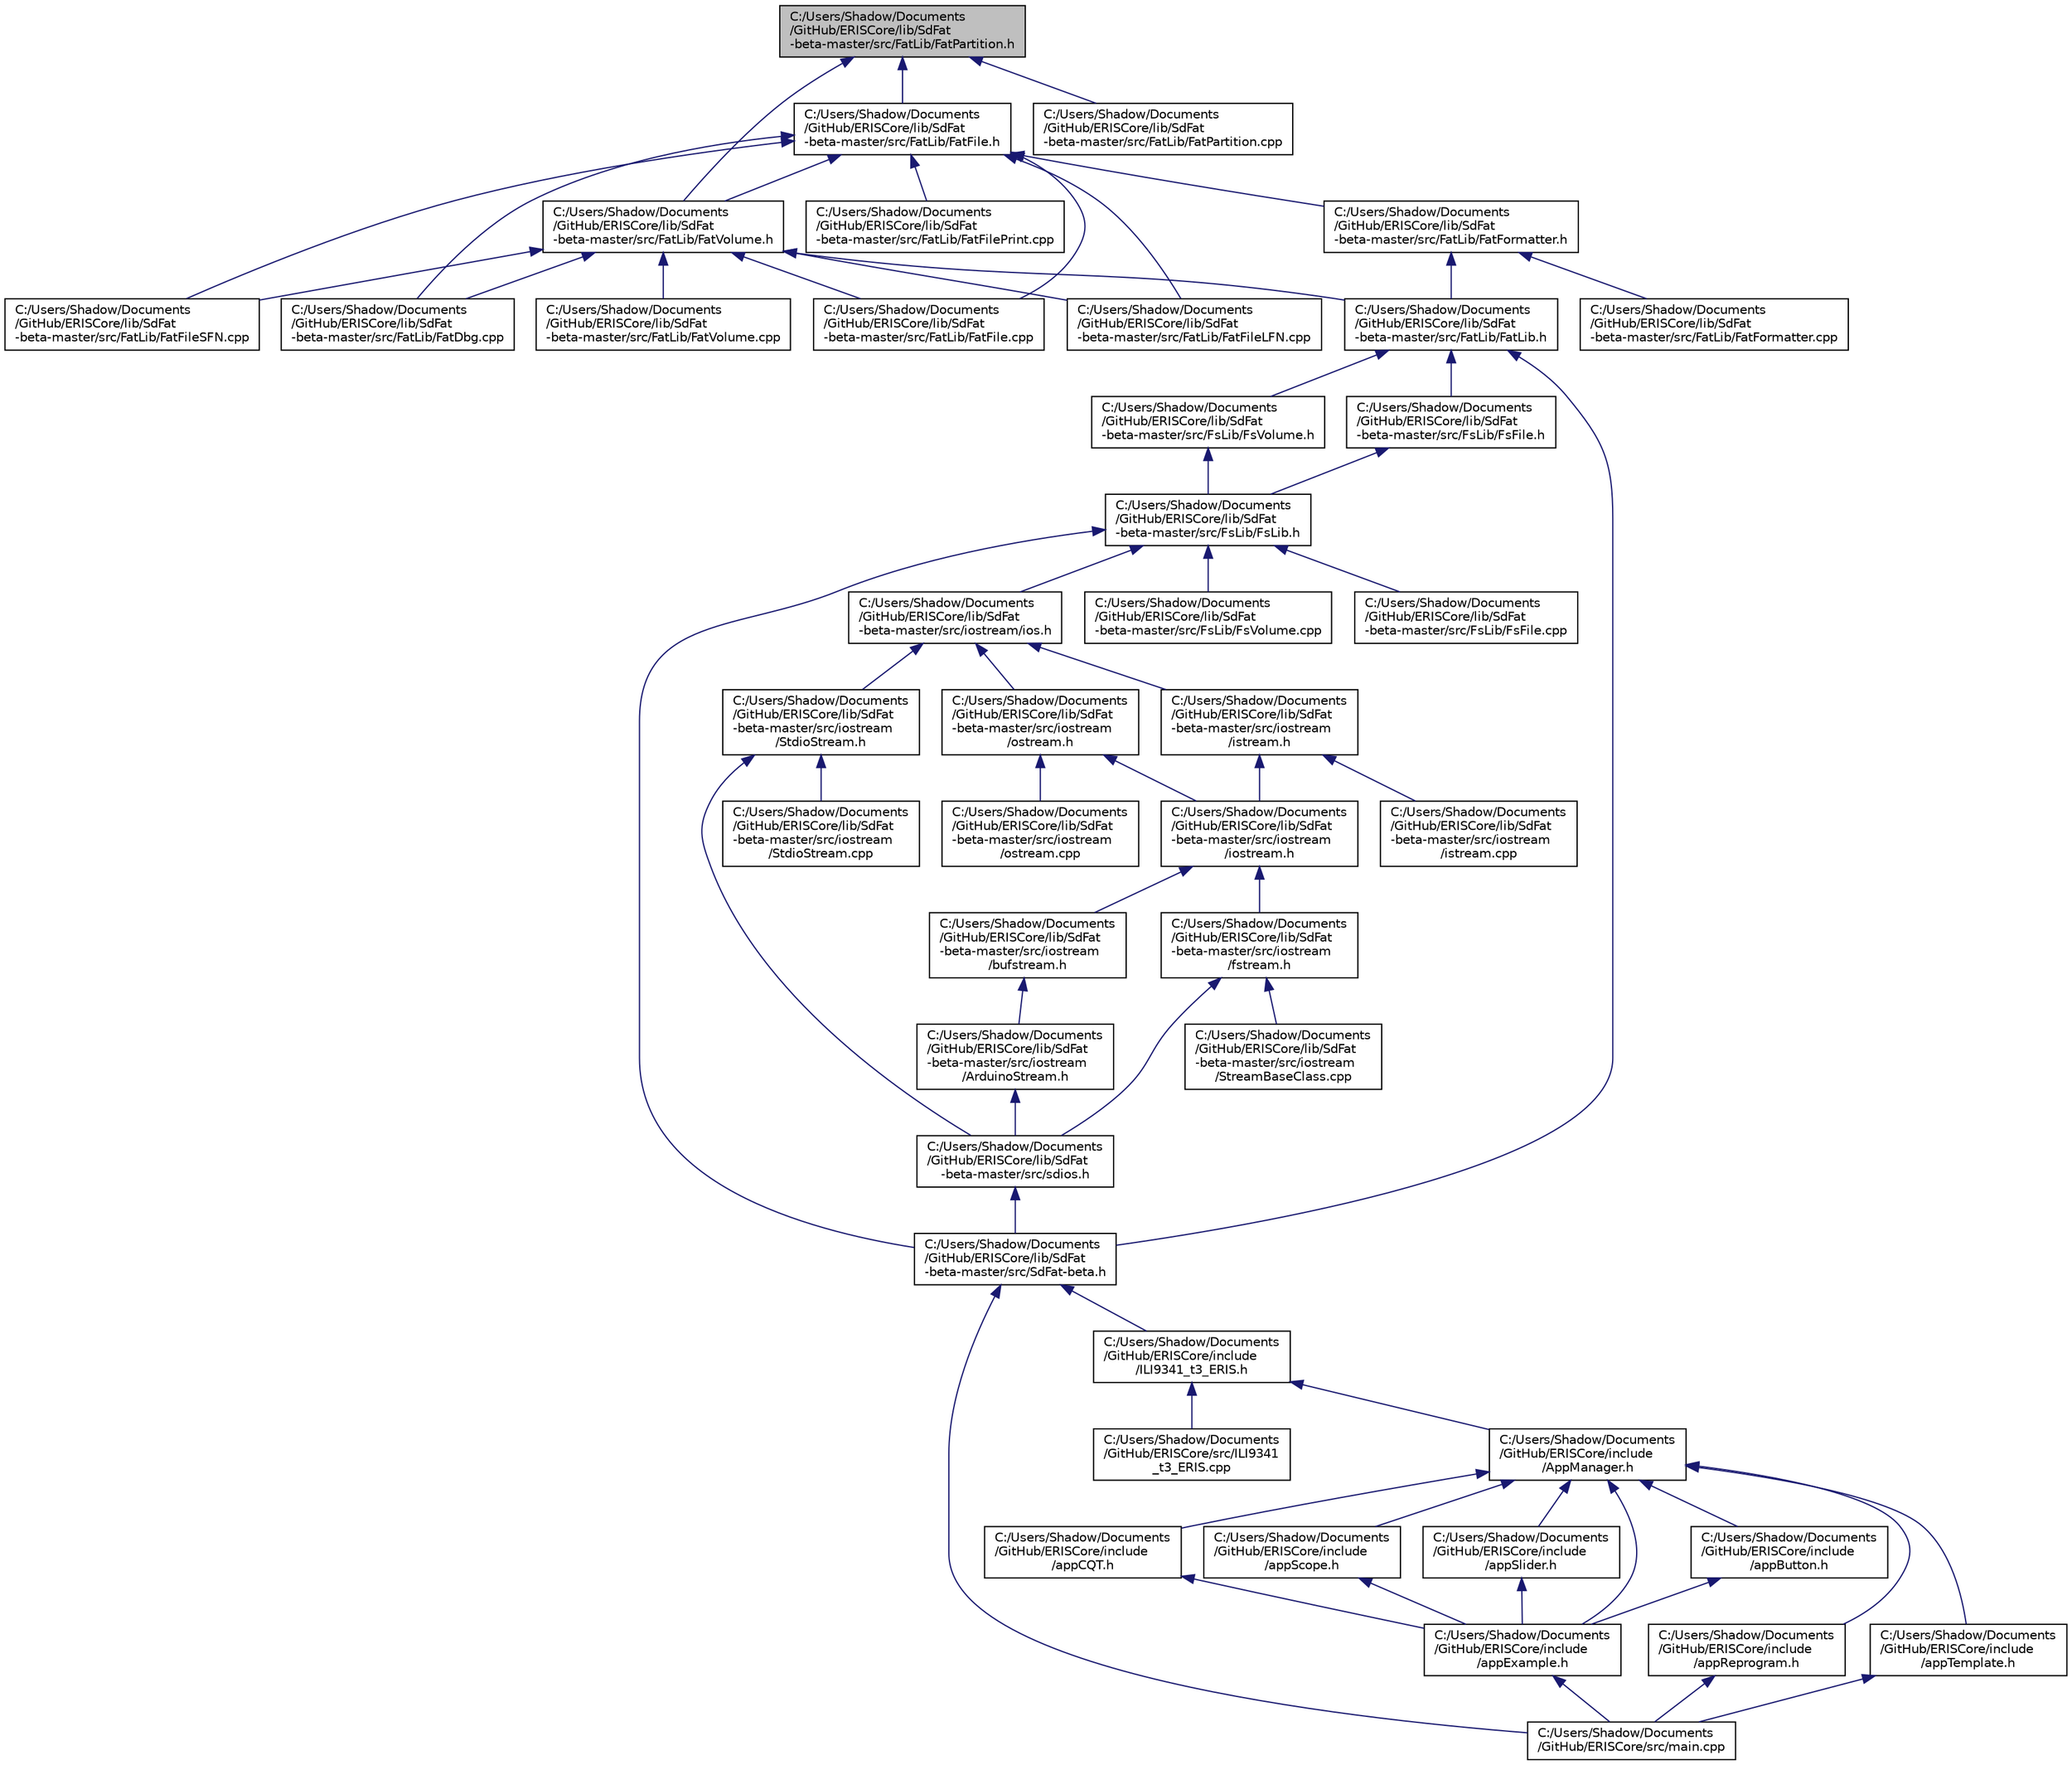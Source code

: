 digraph "C:/Users/Shadow/Documents/GitHub/ERISCore/lib/SdFat-beta-master/src/FatLib/FatPartition.h"
{
 // LATEX_PDF_SIZE
  edge [fontname="Helvetica",fontsize="10",labelfontname="Helvetica",labelfontsize="10"];
  node [fontname="Helvetica",fontsize="10",shape=record];
  Node1 [label="C:/Users/Shadow/Documents\l/GitHub/ERISCore/lib/SdFat\l-beta-master/src/FatLib/FatPartition.h",height=0.2,width=0.4,color="black", fillcolor="grey75", style="filled", fontcolor="black",tooltip="FatPartition class."];
  Node1 -> Node2 [dir="back",color="midnightblue",fontsize="10",style="solid",fontname="Helvetica"];
  Node2 [label="C:/Users/Shadow/Documents\l/GitHub/ERISCore/lib/SdFat\l-beta-master/src/FatLib/FatFile.h",height=0.2,width=0.4,color="black", fillcolor="white", style="filled",URL="$_fat_file_8h.html",tooltip="FatFile class."];
  Node2 -> Node3 [dir="back",color="midnightblue",fontsize="10",style="solid",fontname="Helvetica"];
  Node3 [label="C:/Users/Shadow/Documents\l/GitHub/ERISCore/lib/SdFat\l-beta-master/src/FatLib/FatDbg.cpp",height=0.2,width=0.4,color="black", fillcolor="white", style="filled",URL="$_fat_dbg_8cpp.html",tooltip=" "];
  Node2 -> Node4 [dir="back",color="midnightblue",fontsize="10",style="solid",fontname="Helvetica"];
  Node4 [label="C:/Users/Shadow/Documents\l/GitHub/ERISCore/lib/SdFat\l-beta-master/src/FatLib/FatFile.cpp",height=0.2,width=0.4,color="black", fillcolor="white", style="filled",URL="$_fat_file_8cpp.html",tooltip=" "];
  Node2 -> Node5 [dir="back",color="midnightblue",fontsize="10",style="solid",fontname="Helvetica"];
  Node5 [label="C:/Users/Shadow/Documents\l/GitHub/ERISCore/lib/SdFat\l-beta-master/src/FatLib/FatFileLFN.cpp",height=0.2,width=0.4,color="black", fillcolor="white", style="filled",URL="$_fat_file_l_f_n_8cpp.html",tooltip=" "];
  Node2 -> Node6 [dir="back",color="midnightblue",fontsize="10",style="solid",fontname="Helvetica"];
  Node6 [label="C:/Users/Shadow/Documents\l/GitHub/ERISCore/lib/SdFat\l-beta-master/src/FatLib/FatFilePrint.cpp",height=0.2,width=0.4,color="black", fillcolor="white", style="filled",URL="$_fat_file_print_8cpp.html",tooltip=" "];
  Node2 -> Node7 [dir="back",color="midnightblue",fontsize="10",style="solid",fontname="Helvetica"];
  Node7 [label="C:/Users/Shadow/Documents\l/GitHub/ERISCore/lib/SdFat\l-beta-master/src/FatLib/FatFileSFN.cpp",height=0.2,width=0.4,color="black", fillcolor="white", style="filled",URL="$_fat_file_s_f_n_8cpp.html",tooltip=" "];
  Node2 -> Node8 [dir="back",color="midnightblue",fontsize="10",style="solid",fontname="Helvetica"];
  Node8 [label="C:/Users/Shadow/Documents\l/GitHub/ERISCore/lib/SdFat\l-beta-master/src/FatLib/FatFormatter.h",height=0.2,width=0.4,color="black", fillcolor="white", style="filled",URL="$_fat_formatter_8h.html",tooltip=" "];
  Node8 -> Node9 [dir="back",color="midnightblue",fontsize="10",style="solid",fontname="Helvetica"];
  Node9 [label="C:/Users/Shadow/Documents\l/GitHub/ERISCore/lib/SdFat\l-beta-master/src/FatLib/FatFormatter.cpp",height=0.2,width=0.4,color="black", fillcolor="white", style="filled",URL="$_fat_formatter_8cpp.html",tooltip=" "];
  Node8 -> Node10 [dir="back",color="midnightblue",fontsize="10",style="solid",fontname="Helvetica"];
  Node10 [label="C:/Users/Shadow/Documents\l/GitHub/ERISCore/lib/SdFat\l-beta-master/src/FatLib/FatLib.h",height=0.2,width=0.4,color="black", fillcolor="white", style="filled",URL="$_fat_lib_8h.html",tooltip=" "];
  Node10 -> Node11 [dir="back",color="midnightblue",fontsize="10",style="solid",fontname="Helvetica"];
  Node11 [label="C:/Users/Shadow/Documents\l/GitHub/ERISCore/lib/SdFat\l-beta-master/src/FsLib/FsFile.h",height=0.2,width=0.4,color="black", fillcolor="white", style="filled",URL="$_fs_file_8h.html",tooltip="FsBaseFile include file."];
  Node11 -> Node12 [dir="back",color="midnightblue",fontsize="10",style="solid",fontname="Helvetica"];
  Node12 [label="C:/Users/Shadow/Documents\l/GitHub/ERISCore/lib/SdFat\l-beta-master/src/FsLib/FsLib.h",height=0.2,width=0.4,color="black", fillcolor="white", style="filled",URL="$_fs_lib_8h.html",tooltip="FsLib include file."];
  Node12 -> Node13 [dir="back",color="midnightblue",fontsize="10",style="solid",fontname="Helvetica"];
  Node13 [label="C:/Users/Shadow/Documents\l/GitHub/ERISCore/lib/SdFat\l-beta-master/src/FsLib/FsFile.cpp",height=0.2,width=0.4,color="black", fillcolor="white", style="filled",URL="$_fs_file_8cpp.html",tooltip=" "];
  Node12 -> Node14 [dir="back",color="midnightblue",fontsize="10",style="solid",fontname="Helvetica"];
  Node14 [label="C:/Users/Shadow/Documents\l/GitHub/ERISCore/lib/SdFat\l-beta-master/src/FsLib/FsVolume.cpp",height=0.2,width=0.4,color="black", fillcolor="white", style="filled",URL="$_fs_volume_8cpp.html",tooltip=" "];
  Node12 -> Node15 [dir="back",color="midnightblue",fontsize="10",style="solid",fontname="Helvetica"];
  Node15 [label="C:/Users/Shadow/Documents\l/GitHub/ERISCore/lib/SdFat\l-beta-master/src/iostream/ios.h",height=0.2,width=0.4,color="black", fillcolor="white", style="filled",URL="$ios_8h.html",tooltip="ios_base and ios classes"];
  Node15 -> Node16 [dir="back",color="midnightblue",fontsize="10",style="solid",fontname="Helvetica"];
  Node16 [label="C:/Users/Shadow/Documents\l/GitHub/ERISCore/lib/SdFat\l-beta-master/src/iostream\l/istream.h",height=0.2,width=0.4,color="black", fillcolor="white", style="filled",URL="$istream_8h.html",tooltip="istream class"];
  Node16 -> Node17 [dir="back",color="midnightblue",fontsize="10",style="solid",fontname="Helvetica"];
  Node17 [label="C:/Users/Shadow/Documents\l/GitHub/ERISCore/lib/SdFat\l-beta-master/src/iostream\l/iostream.h",height=0.2,width=0.4,color="black", fillcolor="white", style="filled",URL="$iostream_8h.html",tooltip="iostream class"];
  Node17 -> Node18 [dir="back",color="midnightblue",fontsize="10",style="solid",fontname="Helvetica"];
  Node18 [label="C:/Users/Shadow/Documents\l/GitHub/ERISCore/lib/SdFat\l-beta-master/src/iostream\l/bufstream.h",height=0.2,width=0.4,color="black", fillcolor="white", style="filled",URL="$bufstream_8h.html",tooltip="ibufstream and obufstream classes"];
  Node18 -> Node19 [dir="back",color="midnightblue",fontsize="10",style="solid",fontname="Helvetica"];
  Node19 [label="C:/Users/Shadow/Documents\l/GitHub/ERISCore/lib/SdFat\l-beta-master/src/iostream\l/ArduinoStream.h",height=0.2,width=0.4,color="black", fillcolor="white", style="filled",URL="$_arduino_stream_8h.html",tooltip="ArduinoInStream and ArduinoOutStream classes."];
  Node19 -> Node20 [dir="back",color="midnightblue",fontsize="10",style="solid",fontname="Helvetica"];
  Node20 [label="C:/Users/Shadow/Documents\l/GitHub/ERISCore/lib/SdFat\l-beta-master/src/sdios.h",height=0.2,width=0.4,color="black", fillcolor="white", style="filled",URL="$sdios_8h.html",tooltip="C++ IO Streams features."];
  Node20 -> Node21 [dir="back",color="midnightblue",fontsize="10",style="solid",fontname="Helvetica"];
  Node21 [label="C:/Users/Shadow/Documents\l/GitHub/ERISCore/lib/SdFat\l-beta-master/src/SdFat-beta.h",height=0.2,width=0.4,color="black", fillcolor="white", style="filled",URL="$_sd_fat-beta_8h.html",tooltip="main SdFs include file."];
  Node21 -> Node22 [dir="back",color="midnightblue",fontsize="10",style="solid",fontname="Helvetica"];
  Node22 [label="C:/Users/Shadow/Documents\l/GitHub/ERISCore/include\l/ILI9341_t3_ERIS.h",height=0.2,width=0.4,color="black", fillcolor="white", style="filled",URL="$_i_l_i9341__t3___e_r_i_s_8h.html",tooltip=" "];
  Node22 -> Node23 [dir="back",color="midnightblue",fontsize="10",style="solid",fontname="Helvetica"];
  Node23 [label="C:/Users/Shadow/Documents\l/GitHub/ERISCore/include\l/AppManager.h",height=0.2,width=0.4,color="black", fillcolor="white", style="filled",URL="$_app_manager_8h.html",tooltip=" "];
  Node23 -> Node24 [dir="back",color="midnightblue",fontsize="10",style="solid",fontname="Helvetica"];
  Node24 [label="C:/Users/Shadow/Documents\l/GitHub/ERISCore/include\l/appButton.h",height=0.2,width=0.4,color="black", fillcolor="white", style="filled",URL="$app_button_8h.html",tooltip=" "];
  Node24 -> Node25 [dir="back",color="midnightblue",fontsize="10",style="solid",fontname="Helvetica"];
  Node25 [label="C:/Users/Shadow/Documents\l/GitHub/ERISCore/include\l/appExample.h",height=0.2,width=0.4,color="black", fillcolor="white", style="filled",URL="$app_example_8h.html",tooltip=" "];
  Node25 -> Node26 [dir="back",color="midnightblue",fontsize="10",style="solid",fontname="Helvetica"];
  Node26 [label="C:/Users/Shadow/Documents\l/GitHub/ERISCore/src/main.cpp",height=0.2,width=0.4,color="black", fillcolor="white", style="filled",URL="$main_8cpp.html",tooltip=" "];
  Node23 -> Node27 [dir="back",color="midnightblue",fontsize="10",style="solid",fontname="Helvetica"];
  Node27 [label="C:/Users/Shadow/Documents\l/GitHub/ERISCore/include\l/appCQT.h",height=0.2,width=0.4,color="black", fillcolor="white", style="filled",URL="$app_c_q_t_8h.html",tooltip=" "];
  Node27 -> Node25 [dir="back",color="midnightblue",fontsize="10",style="solid",fontname="Helvetica"];
  Node23 -> Node25 [dir="back",color="midnightblue",fontsize="10",style="solid",fontname="Helvetica"];
  Node23 -> Node28 [dir="back",color="midnightblue",fontsize="10",style="solid",fontname="Helvetica"];
  Node28 [label="C:/Users/Shadow/Documents\l/GitHub/ERISCore/include\l/appReprogram.h",height=0.2,width=0.4,color="black", fillcolor="white", style="filled",URL="$app_reprogram_8h.html",tooltip=" "];
  Node28 -> Node26 [dir="back",color="midnightblue",fontsize="10",style="solid",fontname="Helvetica"];
  Node23 -> Node29 [dir="back",color="midnightblue",fontsize="10",style="solid",fontname="Helvetica"];
  Node29 [label="C:/Users/Shadow/Documents\l/GitHub/ERISCore/include\l/appScope.h",height=0.2,width=0.4,color="black", fillcolor="white", style="filled",URL="$app_scope_8h.html",tooltip=" "];
  Node29 -> Node25 [dir="back",color="midnightblue",fontsize="10",style="solid",fontname="Helvetica"];
  Node23 -> Node30 [dir="back",color="midnightblue",fontsize="10",style="solid",fontname="Helvetica"];
  Node30 [label="C:/Users/Shadow/Documents\l/GitHub/ERISCore/include\l/appSlider.h",height=0.2,width=0.4,color="black", fillcolor="white", style="filled",URL="$app_slider_8h.html",tooltip=" "];
  Node30 -> Node25 [dir="back",color="midnightblue",fontsize="10",style="solid",fontname="Helvetica"];
  Node23 -> Node31 [dir="back",color="midnightblue",fontsize="10",style="solid",fontname="Helvetica"];
  Node31 [label="C:/Users/Shadow/Documents\l/GitHub/ERISCore/include\l/appTemplate.h",height=0.2,width=0.4,color="black", fillcolor="white", style="filled",URL="$app_template_8h.html",tooltip=" "];
  Node31 -> Node26 [dir="back",color="midnightblue",fontsize="10",style="solid",fontname="Helvetica"];
  Node22 -> Node32 [dir="back",color="midnightblue",fontsize="10",style="solid",fontname="Helvetica"];
  Node32 [label="C:/Users/Shadow/Documents\l/GitHub/ERISCore/src/ILI9341\l_t3_ERIS.cpp",height=0.2,width=0.4,color="black", fillcolor="white", style="filled",URL="$_i_l_i9341__t3___e_r_i_s_8cpp.html",tooltip=" "];
  Node21 -> Node26 [dir="back",color="midnightblue",fontsize="10",style="solid",fontname="Helvetica"];
  Node17 -> Node33 [dir="back",color="midnightblue",fontsize="10",style="solid",fontname="Helvetica"];
  Node33 [label="C:/Users/Shadow/Documents\l/GitHub/ERISCore/lib/SdFat\l-beta-master/src/iostream\l/fstream.h",height=0.2,width=0.4,color="black", fillcolor="white", style="filled",URL="$fstream_8h.html",tooltip="iostreams for files."];
  Node33 -> Node34 [dir="back",color="midnightblue",fontsize="10",style="solid",fontname="Helvetica"];
  Node34 [label="C:/Users/Shadow/Documents\l/GitHub/ERISCore/lib/SdFat\l-beta-master/src/iostream\l/StreamBaseClass.cpp",height=0.2,width=0.4,color="black", fillcolor="white", style="filled",URL="$_stream_base_class_8cpp.html",tooltip=" "];
  Node33 -> Node20 [dir="back",color="midnightblue",fontsize="10",style="solid",fontname="Helvetica"];
  Node16 -> Node35 [dir="back",color="midnightblue",fontsize="10",style="solid",fontname="Helvetica"];
  Node35 [label="C:/Users/Shadow/Documents\l/GitHub/ERISCore/lib/SdFat\l-beta-master/src/iostream\l/istream.cpp",height=0.2,width=0.4,color="black", fillcolor="white", style="filled",URL="$istream_8cpp.html",tooltip=" "];
  Node15 -> Node36 [dir="back",color="midnightblue",fontsize="10",style="solid",fontname="Helvetica"];
  Node36 [label="C:/Users/Shadow/Documents\l/GitHub/ERISCore/lib/SdFat\l-beta-master/src/iostream\l/ostream.h",height=0.2,width=0.4,color="black", fillcolor="white", style="filled",URL="$ostream_8h.html",tooltip="ostream class"];
  Node36 -> Node17 [dir="back",color="midnightblue",fontsize="10",style="solid",fontname="Helvetica"];
  Node36 -> Node37 [dir="back",color="midnightblue",fontsize="10",style="solid",fontname="Helvetica"];
  Node37 [label="C:/Users/Shadow/Documents\l/GitHub/ERISCore/lib/SdFat\l-beta-master/src/iostream\l/ostream.cpp",height=0.2,width=0.4,color="black", fillcolor="white", style="filled",URL="$ostream_8cpp.html",tooltip=" "];
  Node15 -> Node38 [dir="back",color="midnightblue",fontsize="10",style="solid",fontname="Helvetica"];
  Node38 [label="C:/Users/Shadow/Documents\l/GitHub/ERISCore/lib/SdFat\l-beta-master/src/iostream\l/StdioStream.h",height=0.2,width=0.4,color="black", fillcolor="white", style="filled",URL="$_stdio_stream_8h.html",tooltip="StdioStream class."];
  Node38 -> Node39 [dir="back",color="midnightblue",fontsize="10",style="solid",fontname="Helvetica"];
  Node39 [label="C:/Users/Shadow/Documents\l/GitHub/ERISCore/lib/SdFat\l-beta-master/src/iostream\l/StdioStream.cpp",height=0.2,width=0.4,color="black", fillcolor="white", style="filled",URL="$_stdio_stream_8cpp.html",tooltip=" "];
  Node38 -> Node20 [dir="back",color="midnightblue",fontsize="10",style="solid",fontname="Helvetica"];
  Node12 -> Node21 [dir="back",color="midnightblue",fontsize="10",style="solid",fontname="Helvetica"];
  Node10 -> Node40 [dir="back",color="midnightblue",fontsize="10",style="solid",fontname="Helvetica"];
  Node40 [label="C:/Users/Shadow/Documents\l/GitHub/ERISCore/lib/SdFat\l-beta-master/src/FsLib/FsVolume.h",height=0.2,width=0.4,color="black", fillcolor="white", style="filled",URL="$_fs_volume_8h.html",tooltip="FsVolume include file."];
  Node40 -> Node12 [dir="back",color="midnightblue",fontsize="10",style="solid",fontname="Helvetica"];
  Node10 -> Node21 [dir="back",color="midnightblue",fontsize="10",style="solid",fontname="Helvetica"];
  Node2 -> Node41 [dir="back",color="midnightblue",fontsize="10",style="solid",fontname="Helvetica"];
  Node41 [label="C:/Users/Shadow/Documents\l/GitHub/ERISCore/lib/SdFat\l-beta-master/src/FatLib/FatVolume.h",height=0.2,width=0.4,color="black", fillcolor="white", style="filled",URL="$_fat_volume_8h.html",tooltip="FatVolume class."];
  Node41 -> Node3 [dir="back",color="midnightblue",fontsize="10",style="solid",fontname="Helvetica"];
  Node41 -> Node4 [dir="back",color="midnightblue",fontsize="10",style="solid",fontname="Helvetica"];
  Node41 -> Node5 [dir="back",color="midnightblue",fontsize="10",style="solid",fontname="Helvetica"];
  Node41 -> Node7 [dir="back",color="midnightblue",fontsize="10",style="solid",fontname="Helvetica"];
  Node41 -> Node10 [dir="back",color="midnightblue",fontsize="10",style="solid",fontname="Helvetica"];
  Node41 -> Node42 [dir="back",color="midnightblue",fontsize="10",style="solid",fontname="Helvetica"];
  Node42 [label="C:/Users/Shadow/Documents\l/GitHub/ERISCore/lib/SdFat\l-beta-master/src/FatLib/FatVolume.cpp",height=0.2,width=0.4,color="black", fillcolor="white", style="filled",URL="$_fat_volume_8cpp.html",tooltip=" "];
  Node1 -> Node43 [dir="back",color="midnightblue",fontsize="10",style="solid",fontname="Helvetica"];
  Node43 [label="C:/Users/Shadow/Documents\l/GitHub/ERISCore/lib/SdFat\l-beta-master/src/FatLib/FatPartition.cpp",height=0.2,width=0.4,color="black", fillcolor="white", style="filled",URL="$_fat_partition_8cpp.html",tooltip=" "];
  Node1 -> Node41 [dir="back",color="midnightblue",fontsize="10",style="solid",fontname="Helvetica"];
}
